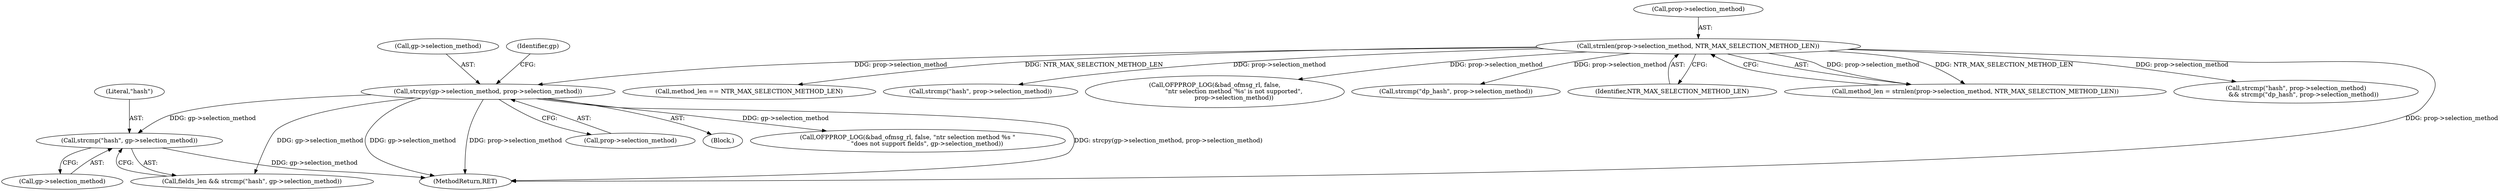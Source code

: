 digraph "0_ovs_4af6da3b275b764b1afe194df6499b33d2bf4cde@API" {
"1000248" [label="(Call,strcmp(\"hash\", gp->selection_method))"];
"1000215" [label="(Call,strcpy(gp->selection_method, prop->selection_method))"];
"1000175" [label="(Call,strnlen(prop->selection_method, NTR_MAX_SELECTION_METHOD_LEN))"];
"1000249" [label="(Literal,\"hash\")"];
"1000176" [label="(Call,prop->selection_method)"];
"1000181" [label="(Call,method_len == NTR_MAX_SELECTION_METHOD_LEN)"];
"1000194" [label="(Call,strcmp(\"hash\", prop->selection_method))"];
"1000250" [label="(Call,gp->selection_method)"];
"1000216" [label="(Call,gp->selection_method)"];
"1000205" [label="(Call,OFPPROP_LOG(&bad_ofmsg_rl, false,\n                    \"ntr selection method '%s' is not supported\",\n                    prop->selection_method))"];
"1000248" [label="(Call,strcmp(\"hash\", gp->selection_method))"];
"1000246" [label="(Call,fields_len && strcmp(\"hash\", gp->selection_method))"];
"1000287" [label="(MethodReturn,RET)"];
"1000224" [label="(Identifier,gp)"];
"1000219" [label="(Call,prop->selection_method)"];
"1000175" [label="(Call,strnlen(prop->selection_method, NTR_MAX_SELECTION_METHOD_LEN))"];
"1000215" [label="(Call,strcpy(gp->selection_method, prop->selection_method))"];
"1000199" [label="(Call,strcmp(\"dp_hash\", prop->selection_method))"];
"1000179" [label="(Identifier,NTR_MAX_SELECTION_METHOD_LEN)"];
"1000173" [label="(Call,method_len = strnlen(prop->selection_method, NTR_MAX_SELECTION_METHOD_LEN))"];
"1000106" [label="(Block,)"];
"1000193" [label="(Call,strcmp(\"hash\", prop->selection_method)\n        && strcmp(\"dp_hash\", prop->selection_method))"];
"1000254" [label="(Call,OFPPROP_LOG(&bad_ofmsg_rl, false, \"ntr selection method %s \"\n                    \"does not support fields\", gp->selection_method))"];
"1000248" -> "1000246"  [label="AST: "];
"1000248" -> "1000250"  [label="CFG: "];
"1000249" -> "1000248"  [label="AST: "];
"1000250" -> "1000248"  [label="AST: "];
"1000246" -> "1000248"  [label="CFG: "];
"1000248" -> "1000287"  [label="DDG: gp->selection_method"];
"1000215" -> "1000248"  [label="DDG: gp->selection_method"];
"1000215" -> "1000106"  [label="AST: "];
"1000215" -> "1000219"  [label="CFG: "];
"1000216" -> "1000215"  [label="AST: "];
"1000219" -> "1000215"  [label="AST: "];
"1000224" -> "1000215"  [label="CFG: "];
"1000215" -> "1000287"  [label="DDG: gp->selection_method"];
"1000215" -> "1000287"  [label="DDG: prop->selection_method"];
"1000215" -> "1000287"  [label="DDG: strcpy(gp->selection_method, prop->selection_method)"];
"1000175" -> "1000215"  [label="DDG: prop->selection_method"];
"1000215" -> "1000246"  [label="DDG: gp->selection_method"];
"1000215" -> "1000254"  [label="DDG: gp->selection_method"];
"1000175" -> "1000173"  [label="AST: "];
"1000175" -> "1000179"  [label="CFG: "];
"1000176" -> "1000175"  [label="AST: "];
"1000179" -> "1000175"  [label="AST: "];
"1000173" -> "1000175"  [label="CFG: "];
"1000175" -> "1000287"  [label="DDG: prop->selection_method"];
"1000175" -> "1000173"  [label="DDG: prop->selection_method"];
"1000175" -> "1000173"  [label="DDG: NTR_MAX_SELECTION_METHOD_LEN"];
"1000175" -> "1000181"  [label="DDG: NTR_MAX_SELECTION_METHOD_LEN"];
"1000175" -> "1000193"  [label="DDG: prop->selection_method"];
"1000175" -> "1000194"  [label="DDG: prop->selection_method"];
"1000175" -> "1000199"  [label="DDG: prop->selection_method"];
"1000175" -> "1000205"  [label="DDG: prop->selection_method"];
}
